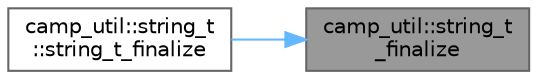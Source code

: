 digraph "camp_util::string_t_finalize"
{
 // LATEX_PDF_SIZE
  bgcolor="transparent";
  edge [fontname=Helvetica,fontsize=10,labelfontname=Helvetica,labelfontsize=10];
  node [fontname=Helvetica,fontsize=10,shape=box,height=0.2,width=0.4];
  rankdir="RL";
  Node1 [label="camp_util::string_t\l_finalize",height=0.2,width=0.4,color="gray40", fillcolor="grey60", style="filled", fontcolor="black",tooltip="Finalize a string."];
  Node1 -> Node2 [dir="back",color="steelblue1",style="solid"];
  Node2 [label="camp_util::string_t\l::string_t_finalize",height=0.2,width=0.4,color="grey40", fillcolor="white", style="filled",URL="$structcamp__util_1_1string__t.html#a64da18bf3ad0df6f852c1d57fa73092e",tooltip="Finalize the string."];
}
